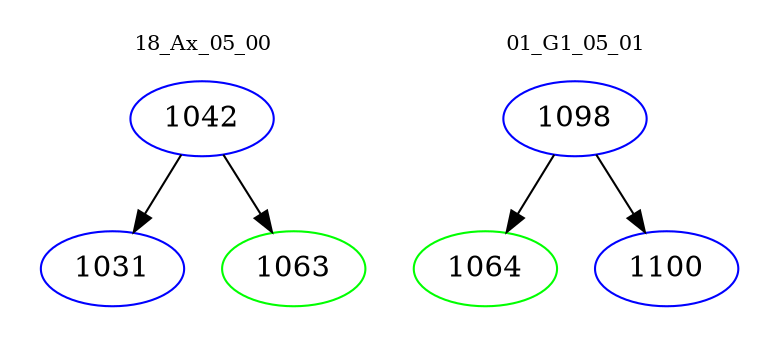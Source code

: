 digraph{
subgraph cluster_0 {
color = white
label = "18_Ax_05_00";
fontsize=10;
T0_1042 [label="1042", color="blue"]
T0_1042 -> T0_1031 [color="black"]
T0_1031 [label="1031", color="blue"]
T0_1042 -> T0_1063 [color="black"]
T0_1063 [label="1063", color="green"]
}
subgraph cluster_1 {
color = white
label = "01_G1_05_01";
fontsize=10;
T1_1098 [label="1098", color="blue"]
T1_1098 -> T1_1064 [color="black"]
T1_1064 [label="1064", color="green"]
T1_1098 -> T1_1100 [color="black"]
T1_1100 [label="1100", color="blue"]
}
}
